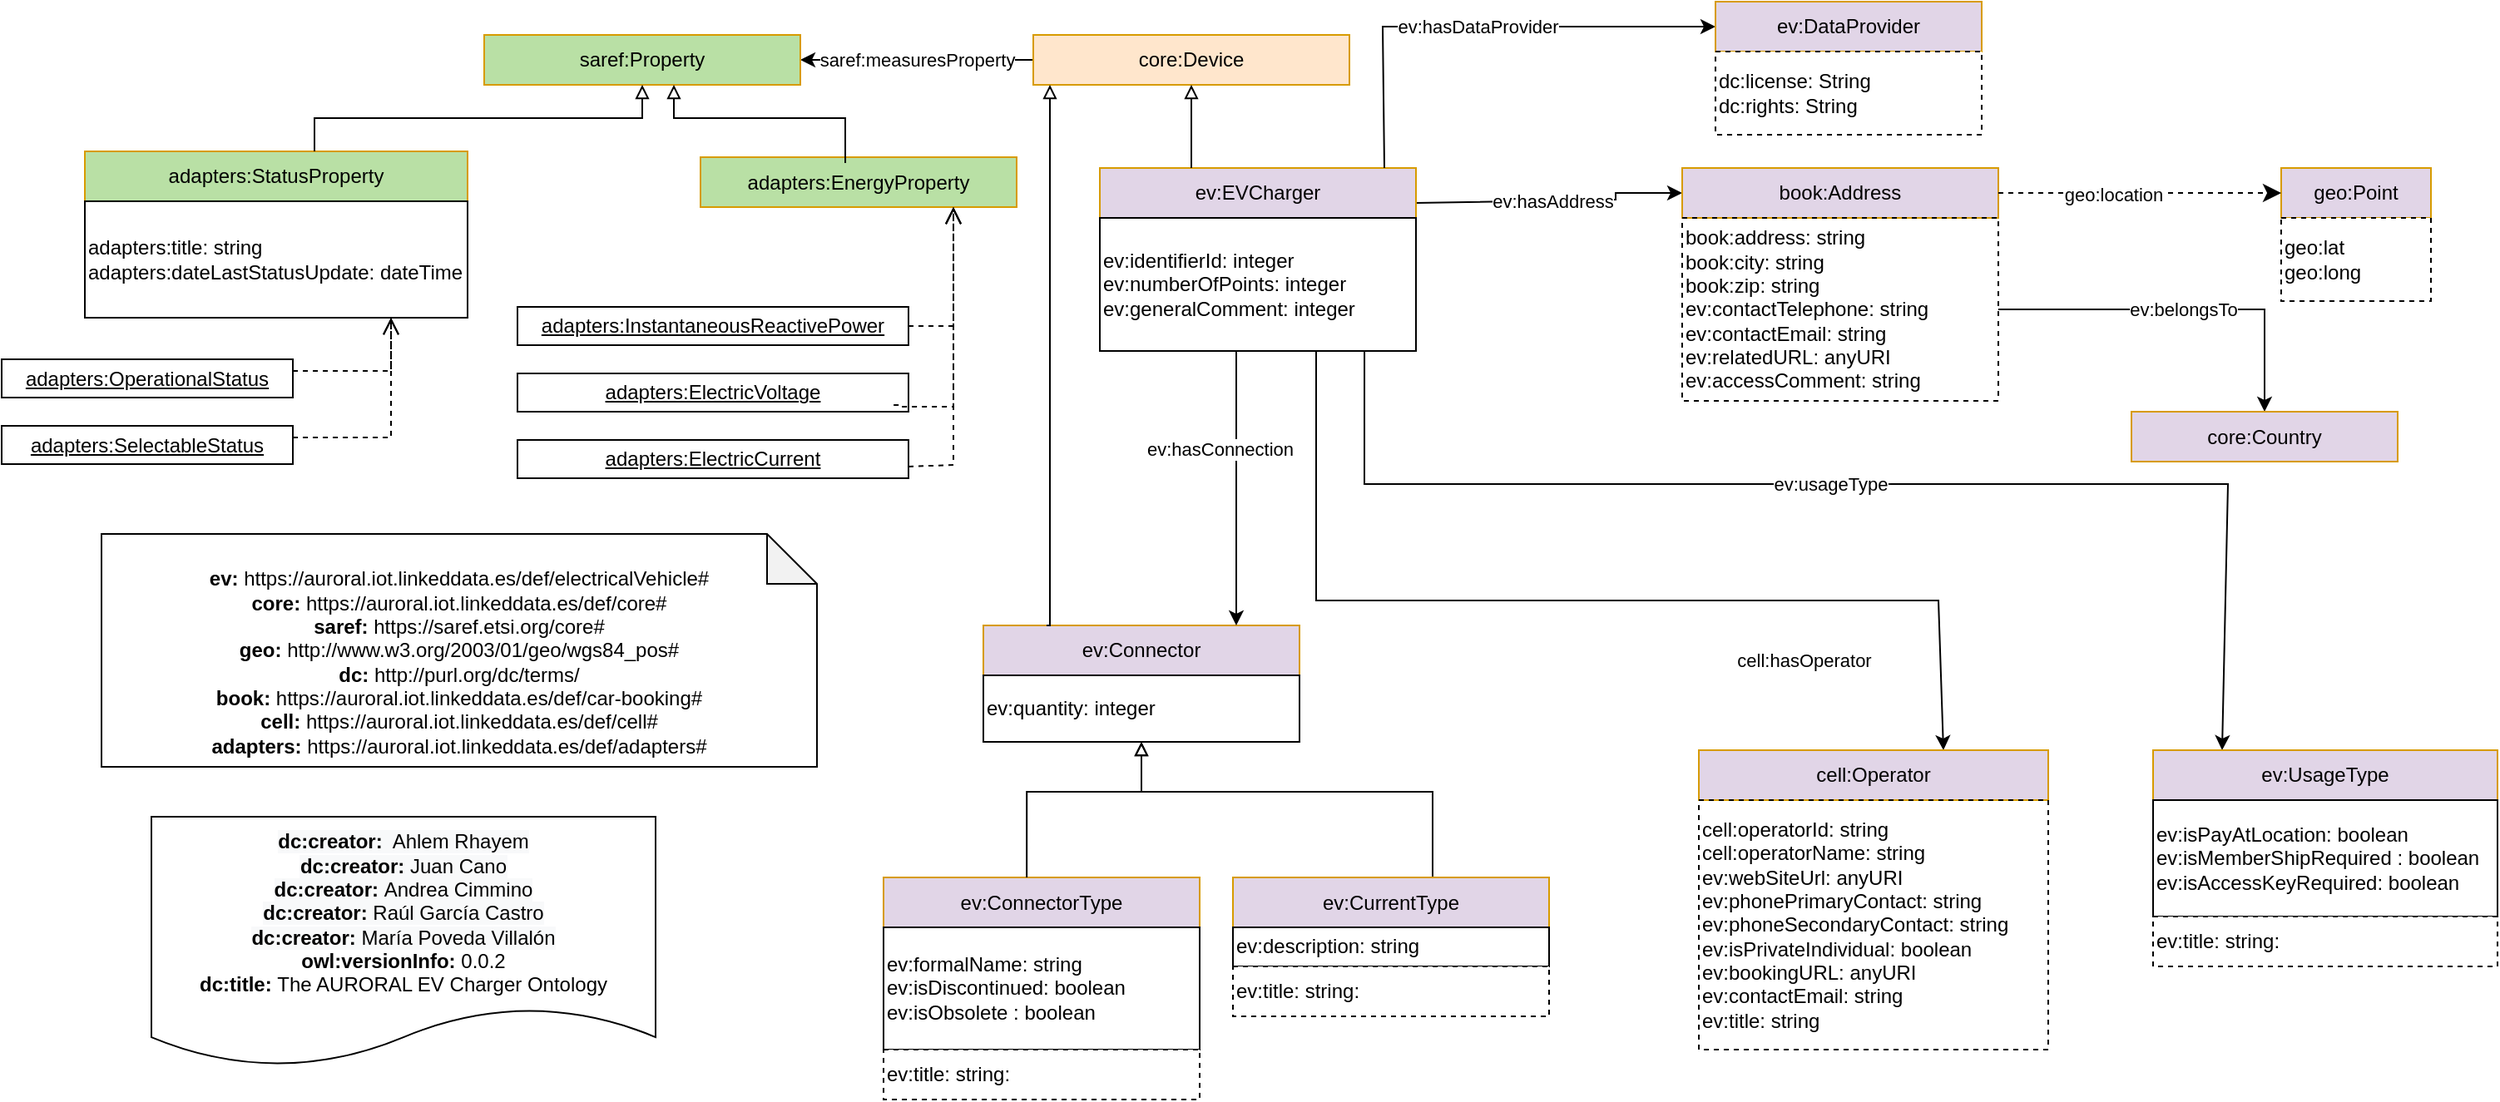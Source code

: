 <mxfile version="17.4.2" type="device"><diagram id="FtQPcsIA7nXHHIvg-dsf" name="Page-1"><mxGraphModel dx="3191" dy="3128" grid="1" gridSize="10" guides="1" tooltips="1" connect="1" arrows="1" fold="1" page="1" pageScale="1" pageWidth="850" pageHeight="1100" math="0" shadow="0"><root><mxCell id="0"/><mxCell id="1" parent="0"/><mxCell id="6MZKaC47TY0cpeMNS0Ag-40" value="saref:measuresProperty" style="edgeStyle=orthogonalEdgeStyle;rounded=0;orthogonalLoop=1;jettySize=auto;html=1;entryX=1;entryY=0.5;entryDx=0;entryDy=0;" parent="1" source="p1HTta9-cbz10aNvC2H5-1" target="6MZKaC47TY0cpeMNS0Ag-35" edge="1"><mxGeometry relative="1" as="geometry"><mxPoint x="-595" y="-1095" as="targetPoint"/></mxGeometry></mxCell><mxCell id="p1HTta9-cbz10aNvC2H5-1" value="core:Device" style="rounded=0;whiteSpace=wrap;html=1;snapToPoint=1;points=[[0.1,0],[0.2,0],[0.3,0],[0.4,0],[0.5,0],[0.6,0],[0.7,0],[0.8,0],[0.9,0],[0,0.1],[0,0.3],[0,0.5],[0,0.7],[0,0.9],[0.1,1],[0.2,1],[0.3,1],[0.4,1],[0.5,1],[0.6,1],[0.7,1],[0.8,1],[0.9,1],[1,0.1],[1,0.3],[1,0.5],[1,0.7],[1,0.9]];fillColor=#ffe6cc;strokeColor=#d79b00;shadow=0;" parent="1" vertex="1"><mxGeometry x="-480" y="-1110" width="190" height="30" as="geometry"/></mxCell><mxCell id="p1HTta9-cbz10aNvC2H5-25" value="ev:hasAddress" style="edgeStyle=orthogonalEdgeStyle;rounded=0;orthogonalLoop=1;jettySize=auto;html=1;" parent="1" source="p1HTta9-cbz10aNvC2H5-2" target="p1HTta9-cbz10aNvC2H5-21" edge="1"><mxGeometry relative="1" as="geometry"><mxPoint x="-90" y="-1011" as="targetPoint"/><mxPoint x="-250" y="-1011" as="sourcePoint"/><Array as="points"><mxPoint x="-130" y="-1011"/><mxPoint x="-130" y="-1015"/></Array></mxGeometry></mxCell><mxCell id="p1HTta9-cbz10aNvC2H5-2" value="ev:EVCharger" style="rounded=0;whiteSpace=wrap;html=1;snapToPoint=1;points=[[0.1,0],[0.2,0],[0.3,0],[0.4,0],[0.5,0],[0.6,0],[0.7,0],[0.8,0],[0.9,0],[0,0.1],[0,0.3],[0,0.5],[0,0.7],[0,0.9],[0.1,1],[0.2,1],[0.3,1],[0.4,1],[0.5,1],[0.6,1],[0.7,1],[0.8,1],[0.9,1],[1,0.1],[1,0.3],[1,0.5],[1,0.7],[1,0.9]];fillColor=#E1D5E7;strokeColor=#d79b00;shadow=0;" parent="1" vertex="1"><mxGeometry x="-440" y="-1030" width="190" height="30" as="geometry"/></mxCell><mxCell id="p1HTta9-cbz10aNvC2H5-9" value="ev:hasDataProvider" style="edgeStyle=orthogonalEdgeStyle;rounded=0;orthogonalLoop=1;jettySize=auto;html=1;" parent="1" source="p1HTta9-cbz10aNvC2H5-2" target="p1HTta9-cbz10aNvC2H5-10" edge="1"><mxGeometry relative="1" as="geometry"><mxPoint x="260" y="-1070" as="sourcePoint"/><mxPoint x="80" y="-1065" as="targetPoint"/><Array as="points"><mxPoint x="-270" y="-1115"/></Array></mxGeometry></mxCell><mxCell id="p1HTta9-cbz10aNvC2H5-17" value="" style="edgeStyle=orthogonalEdgeStyle;rounded=0;orthogonalLoop=1;jettySize=auto;html=1;exitX=0.7;exitY=1;exitDx=0;exitDy=0;" parent="1" source="p1HTta9-cbz10aNvC2H5-4" target="p1HTta9-cbz10aNvC2H5-7" edge="1"><mxGeometry relative="1" as="geometry"><mxPoint x="-345" y="-830" as="targetPoint"/><Array as="points"><mxPoint x="-310" y="-920"/><mxPoint x="-310" y="-770"/><mxPoint x="64" y="-770"/></Array></mxGeometry></mxCell><mxCell id="6MZKaC47TY0cpeMNS0Ag-14" value="cell:hasOperator" style="edgeLabel;html=1;align=center;verticalAlign=middle;resizable=0;points=[];" parent="p1HTta9-cbz10aNvC2H5-17" vertex="1" connectable="0"><mxGeometry x="0.333" y="-1" relative="1" as="geometry"><mxPoint x="34" y="35" as="offset"/></mxGeometry></mxCell><mxCell id="p1HTta9-cbz10aNvC2H5-19" value="" style="edgeStyle=orthogonalEdgeStyle;rounded=0;orthogonalLoop=1;jettySize=auto;html=1;exitX=0.837;exitY=1;exitDx=0;exitDy=0;exitPerimeter=0;" parent="1" source="p1HTta9-cbz10aNvC2H5-4" target="p1HTta9-cbz10aNvC2H5-14" edge="1"><mxGeometry relative="1" as="geometry"><mxPoint x="-135" y="-955" as="targetPoint"/><Array as="points"><mxPoint x="-281" y="-840"/><mxPoint x="238" y="-840"/></Array></mxGeometry></mxCell><mxCell id="6MZKaC47TY0cpeMNS0Ag-16" value="ev:usageType" style="edgeLabel;html=1;align=center;verticalAlign=middle;resizable=0;points=[];" parent="p1HTta9-cbz10aNvC2H5-19" vertex="1" connectable="0"><mxGeometry x="-0.504" y="5" relative="1" as="geometry"><mxPoint x="172" y="5" as="offset"/></mxGeometry></mxCell><mxCell id="p1HTta9-cbz10aNvC2H5-4" value="ev:identifierId: integer&amp;nbsp;&lt;br&gt;ev:numberOfPoints: integer&lt;br&gt;ev:generalComment: integer" style="rounded=0;whiteSpace=wrap;html=1;snapToPoint=1;points=[[0.1,0],[0.2,0],[0.3,0],[0.4,0],[0.5,0],[0.6,0],[0.7,0],[0.8,0],[0.9,0],[0,0.1],[0,0.3],[0,0.5],[0,0.7],[0,0.9],[0.1,1],[0.2,1],[0.3,1],[0.4,1],[0.5,1],[0.6,1],[0.7,1],[0.8,1],[0.9,1],[1,0.1],[1,0.3],[1,0.5],[1,0.7],[1,0.9]];align=left;" parent="1" vertex="1"><mxGeometry x="-440" y="-1000" width="190" height="80" as="geometry"/></mxCell><mxCell id="p1HTta9-cbz10aNvC2H5-7" value="cell:Operator" style="rounded=0;whiteSpace=wrap;html=1;snapToPoint=1;points=[[0.1,0],[0.2,0],[0.3,0],[0.4,0],[0.5,0],[0.6,0],[0.7,0],[0.8,0],[0.9,0],[0,0.1],[0,0.3],[0,0.5],[0,0.7],[0,0.9],[0.1,1],[0.2,1],[0.3,1],[0.4,1],[0.5,1],[0.6,1],[0.7,1],[0.8,1],[0.9,1],[1,0.1],[1,0.3],[1,0.5],[1,0.7],[1,0.9]];fillColor=#E1D5E7;strokeColor=#d79b00;shadow=0;" parent="1" vertex="1"><mxGeometry x="-80" y="-680" width="210" height="30" as="geometry"/></mxCell><mxCell id="p1HTta9-cbz10aNvC2H5-10" value="ev:DataProvider" style="rounded=0;whiteSpace=wrap;html=1;snapToPoint=1;points=[[0.1,0],[0.2,0],[0.3,0],[0.4,0],[0.5,0],[0.6,0],[0.7,0],[0.8,0],[0.9,0],[0,0.1],[0,0.3],[0,0.5],[0,0.7],[0,0.9],[0.1,1],[0.2,1],[0.3,1],[0.4,1],[0.5,1],[0.6,1],[0.7,1],[0.8,1],[0.9,1],[1,0.1],[1,0.3],[1,0.5],[1,0.7],[1,0.9]];fillColor=#E1D5E7;strokeColor=#d79b00;shadow=0;" parent="1" vertex="1"><mxGeometry x="-70" y="-1130" width="160" height="30" as="geometry"/></mxCell><mxCell id="p1HTta9-cbz10aNvC2H5-14" value="&lt;span style=&quot;font-weight: normal&quot;&gt;ev:UsageType&lt;/span&gt;" style="rounded=0;whiteSpace=wrap;html=1;snapToPoint=1;points=[[0.1,0],[0.2,0],[0.3,0],[0.4,0],[0.5,0],[0.6,0],[0.7,0],[0.8,0],[0.9,0],[0,0.1],[0,0.3],[0,0.5],[0,0.7],[0,0.9],[0.1,1],[0.2,1],[0.3,1],[0.4,1],[0.5,1],[0.6,1],[0.7,1],[0.8,1],[0.9,1],[1,0.1],[1,0.3],[1,0.5],[1,0.7],[1,0.9]];fillColor=#E1D5E7;strokeColor=#d79b00;shadow=0;fontStyle=1" parent="1" vertex="1"><mxGeometry x="193" y="-680" width="207" height="30" as="geometry"/></mxCell><mxCell id="p1HTta9-cbz10aNvC2H5-20" value="ev:isPayAtLocation: boolean&lt;br&gt;ev:isMemberShipRequired : boolean&lt;br&gt;ev:isAccessKeyRequired: boolean&amp;nbsp;&lt;br&gt;" style="rounded=0;whiteSpace=wrap;html=1;snapToPoint=1;points=[[0.1,0],[0.2,0],[0.3,0],[0.4,0],[0.5,0],[0.6,0],[0.7,0],[0.8,0],[0.9,0],[0,0.1],[0,0.3],[0,0.5],[0,0.7],[0,0.9],[0.1,1],[0.2,1],[0.3,1],[0.4,1],[0.5,1],[0.6,1],[0.7,1],[0.8,1],[0.9,1],[1,0.1],[1,0.3],[1,0.5],[1,0.7],[1,0.9]];align=left;" parent="1" vertex="1"><mxGeometry x="193" y="-650" width="207" height="70" as="geometry"/></mxCell><mxCell id="p1HTta9-cbz10aNvC2H5-21" value="book:Address" style="rounded=0;whiteSpace=wrap;html=1;snapToPoint=1;points=[[0.1,0],[0.2,0],[0.3,0],[0.4,0],[0.5,0],[0.6,0],[0.7,0],[0.8,0],[0.9,0],[0,0.1],[0,0.3],[0,0.5],[0,0.7],[0,0.9],[0.1,1],[0.2,1],[0.3,1],[0.4,1],[0.5,1],[0.6,1],[0.7,1],[0.8,1],[0.9,1],[1,0.1],[1,0.3],[1,0.5],[1,0.7],[1,0.9]];fillColor=#E1D5E7;strokeColor=#d79b00;shadow=0;" parent="1" vertex="1"><mxGeometry x="-90" y="-1030" width="190" height="30" as="geometry"/></mxCell><mxCell id="6MZKaC47TY0cpeMNS0Ag-43" value="ev:belongsTo" style="edgeStyle=orthogonalEdgeStyle;rounded=0;orthogonalLoop=1;jettySize=auto;html=1;" parent="1" source="6MZKaC47TY0cpeMNS0Ag-47" target="p1HTta9-cbz10aNvC2H5-26" edge="1"><mxGeometry relative="1" as="geometry"><mxPoint x="95.06" y="-904.96" as="sourcePoint"/><Array as="points"><mxPoint x="260" y="-945"/></Array></mxGeometry></mxCell><mxCell id="p1HTta9-cbz10aNvC2H5-26" value="core:Country" style="rounded=0;whiteSpace=wrap;html=1;snapToPoint=1;points=[[0.1,0],[0.2,0],[0.3,0],[0.4,0],[0.5,0],[0.6,0],[0.7,0],[0.8,0],[0.9,0],[0,0.1],[0,0.3],[0,0.5],[0,0.7],[0,0.9],[0.1,1],[0.2,1],[0.3,1],[0.4,1],[0.5,1],[0.6,1],[0.7,1],[0.8,1],[0.9,1],[1,0.1],[1,0.3],[1,0.5],[1,0.7],[1,0.9]];fillColor=#E1D5E7;strokeColor=#d79b00;shadow=0;" parent="1" vertex="1"><mxGeometry x="180" y="-883.5" width="160" height="30" as="geometry"/></mxCell><mxCell id="p1HTta9-cbz10aNvC2H5-33" value="geo:Point" style="rounded=0;whiteSpace=wrap;html=1;snapToPoint=1;points=[[0.1,0],[0.2,0],[0.3,0],[0.4,0],[0.5,0],[0.6,0],[0.7,0],[0.8,0],[0.9,0],[0,0.1],[0,0.3],[0,0.5],[0,0.7],[0,0.9],[0.1,1],[0.2,1],[0.3,1],[0.4,1],[0.5,1],[0.6,1],[0.7,1],[0.8,1],[0.9,1],[1,0.1],[1,0.3],[1,0.5],[1,0.7],[1,0.9]];fillColor=#E1D5E7;strokeColor=#d79b00;shadow=0;" parent="1" vertex="1"><mxGeometry x="270" y="-1030" width="90" height="30" as="geometry"/></mxCell><mxCell id="p1HTta9-cbz10aNvC2H5-40" value="ev:Connector" style="rounded=0;whiteSpace=wrap;html=1;snapToPoint=1;points=[[0.1,0],[0.2,0],[0.3,0],[0.4,0],[0.5,0],[0.6,0],[0.7,0],[0.8,0],[0.9,0],[0,0.1],[0,0.3],[0,0.5],[0,0.7],[0,0.9],[0.1,1],[0.2,1],[0.3,1],[0.4,1],[0.5,1],[0.6,1],[0.7,1],[0.8,1],[0.9,1],[1,0.1],[1,0.3],[1,0.5],[1,0.7],[1,0.9]];fillColor=#E1D5E7;strokeColor=#d79b00;shadow=0;" parent="1" vertex="1"><mxGeometry x="-510" y="-755" width="190" height="30" as="geometry"/></mxCell><mxCell id="p1HTta9-cbz10aNvC2H5-42" value="ev:ConnectorType" style="rounded=0;whiteSpace=wrap;html=1;snapToPoint=1;points=[[0.1,0],[0.2,0],[0.3,0],[0.4,0],[0.5,0],[0.6,0],[0.7,0],[0.8,0],[0.9,0],[0,0.1],[0,0.3],[0,0.5],[0,0.7],[0,0.9],[0.1,1],[0.2,1],[0.3,1],[0.4,1],[0.5,1],[0.6,1],[0.7,1],[0.8,1],[0.9,1],[1,0.1],[1,0.3],[1,0.5],[1,0.7],[1,0.9]];fillColor=#E1D5E7;strokeColor=#d79b00;shadow=0;" parent="1" vertex="1"><mxGeometry x="-570" y="-603.5" width="190" height="30" as="geometry"/></mxCell><mxCell id="p1HTta9-cbz10aNvC2H5-45" value="adapters:StatusProperty" style="rounded=0;whiteSpace=wrap;html=1;snapToPoint=1;points=[[0.1,0],[0.2,0],[0.3,0],[0.4,0],[0.5,0],[0.6,0],[0.7,0],[0.8,0],[0.9,0],[0,0.1],[0,0.3],[0,0.5],[0,0.7],[0,0.9],[0.1,1],[0.2,1],[0.3,1],[0.4,1],[0.5,1],[0.6,1],[0.7,1],[0.8,1],[0.9,1],[1,0.1],[1,0.3],[1,0.5],[1,0.7],[1,0.9]];fillColor=#B9E0A5;strokeColor=#d79b00;shadow=0;" parent="1" vertex="1"><mxGeometry x="-1050" y="-1040" width="230" height="30" as="geometry"/></mxCell><mxCell id="p1HTta9-cbz10aNvC2H5-47" value="adapters:title: string&lt;br&gt;adapters:dateLastStatusUpdate: dateTime" style="rounded=0;whiteSpace=wrap;html=1;snapToPoint=1;points=[[0.1,0],[0.2,0],[0.3,0],[0.4,0],[0.5,0],[0.6,0],[0.7,0],[0.8,0],[0.9,0],[0,0.1],[0,0.3],[0,0.5],[0,0.7],[0,0.9],[0.1,1],[0.2,1],[0.3,1],[0.4,1],[0.5,1],[0.6,1],[0.7,1],[0.8,1],[0.9,1],[1,0.1],[1,0.3],[1,0.5],[1,0.7],[1,0.9]];align=left;" parent="1" vertex="1"><mxGeometry x="-1050" y="-1010" width="230" height="70" as="geometry"/></mxCell><mxCell id="p1HTta9-cbz10aNvC2H5-49" value="" style="edgeStyle=orthogonalEdgeStyle;rounded=0;orthogonalLoop=1;jettySize=auto;html=1;exitX=0.474;exitY=1;exitDx=0;exitDy=0;exitPerimeter=0;entryX=0.8;entryY=0;entryDx=0;entryDy=0;" parent="1" source="p1HTta9-cbz10aNvC2H5-4" target="p1HTta9-cbz10aNvC2H5-40" edge="1"><mxGeometry relative="1" as="geometry"><mxPoint x="-390" y="-910" as="sourcePoint"/><mxPoint x="-390" y="-790" as="targetPoint"/><Array as="points"><mxPoint x="-358" y="-920"/></Array></mxGeometry></mxCell><mxCell id="6MZKaC47TY0cpeMNS0Ag-15" value="ev:hasConnection" style="edgeLabel;html=1;align=center;verticalAlign=middle;resizable=0;points=[];" parent="p1HTta9-cbz10aNvC2H5-49" vertex="1" connectable="0"><mxGeometry x="-0.238" y="1" relative="1" as="geometry"><mxPoint x="-11" y="1.06" as="offset"/></mxGeometry></mxCell><mxCell id="p1HTta9-cbz10aNvC2H5-51" value="ev:formalName: string&lt;br&gt;ev:isDiscontinued: boolean&lt;br&gt;ev:isObsolete : boolean" style="rounded=0;whiteSpace=wrap;html=1;snapToPoint=1;points=[[0.1,0],[0.2,0],[0.3,0],[0.4,0],[0.5,0],[0.6,0],[0.7,0],[0.8,0],[0.9,0],[0,0.1],[0,0.3],[0,0.5],[0,0.7],[0,0.9],[0.1,1],[0.2,1],[0.3,1],[0.4,1],[0.5,1],[0.6,1],[0.7,1],[0.8,1],[0.9,1],[1,0.1],[1,0.3],[1,0.5],[1,0.7],[1,0.9]];align=left;" parent="1" vertex="1"><mxGeometry x="-570" y="-573.5" width="190" height="73.5" as="geometry"/></mxCell><mxCell id="p1HTta9-cbz10aNvC2H5-52" value="adapters:EnergyProperty" style="rounded=0;whiteSpace=wrap;html=1;snapToPoint=1;points=[[0.1,0],[0.2,0],[0.3,0],[0.4,0],[0.5,0],[0.6,0],[0.7,0],[0.8,0],[0.9,0],[0,0.1],[0,0.3],[0,0.5],[0,0.7],[0,0.9],[0.1,1],[0.2,1],[0.3,1],[0.4,1],[0.5,1],[0.6,1],[0.7,1],[0.8,1],[0.9,1],[1,0.1],[1,0.3],[1,0.5],[1,0.7],[1,0.9]];fillColor=#B9E0A5;strokeColor=#d79b00;shadow=0;" parent="1" vertex="1"><mxGeometry x="-680" y="-1036.5" width="190" height="30" as="geometry"/></mxCell><mxCell id="p1HTta9-cbz10aNvC2H5-56" value="&lt;u&gt;adapters:InstantaneousReactivePower&lt;/u&gt;" style="rounded=0;whiteSpace=wrap;html=1;snapToPoint=1;points=[[0.1,0],[0.2,0],[0.3,0],[0.4,0],[0.5,0],[0.6,0],[0.7,0],[0.8,0],[0.9,0],[0,0.1],[0,0.3],[0,0.5],[0,0.7],[0,0.9],[0.1,1],[0.2,1],[0.3,1],[0.4,1],[0.5,1],[0.6,1],[0.7,1],[0.8,1],[0.9,1],[1,0.1],[1,0.3],[1,0.5],[1,0.7],[1,0.9]];" parent="1" vertex="1"><mxGeometry x="-790" y="-946.5" width="235" height="23" as="geometry"/></mxCell><mxCell id="p1HTta9-cbz10aNvC2H5-57" value="" style="endArrow=open;html=1;fontColor=#000099;endFill=0;dashed=1;endSize=8;edgeStyle=orthogonalEdgeStyle;arcSize=0;entryX=0.8;entryY=1;entryDx=0;entryDy=0;" parent="1" source="p1HTta9-cbz10aNvC2H5-56" target="p1HTta9-cbz10aNvC2H5-52" edge="1"><mxGeometry width="50" height="50" relative="1" as="geometry"><mxPoint x="-625" y="-916" as="sourcePoint"/><mxPoint x="-670" y="-1066.5" as="targetPoint"/><Array as="points"><mxPoint x="-528" y="-934.5"/></Array></mxGeometry></mxCell><mxCell id="p1HTta9-cbz10aNvC2H5-58" value="&lt;u&gt;adapters:ElectricVoltage&lt;/u&gt;" style="rounded=0;whiteSpace=wrap;html=1;snapToPoint=1;points=[[0.1,0],[0.2,0],[0.3,0],[0.4,0],[0.5,0],[0.6,0],[0.7,0],[0.8,0],[0.9,0],[0,0.1],[0,0.3],[0,0.5],[0,0.7],[0,0.9],[0.1,1],[0.2,1],[0.3,1],[0.4,1],[0.5,1],[0.6,1],[0.7,1],[0.8,1],[0.9,1],[1,0.1],[1,0.3],[1,0.5],[1,0.7],[1,0.9]];" parent="1" vertex="1"><mxGeometry x="-790" y="-906.5" width="235" height="23" as="geometry"/></mxCell><mxCell id="p1HTta9-cbz10aNvC2H5-59" value="&lt;u&gt;adapters:ElectricCurrent&lt;/u&gt;" style="rounded=0;whiteSpace=wrap;html=1;snapToPoint=1;points=[[0.1,0],[0.2,0],[0.3,0],[0.4,0],[0.5,0],[0.6,0],[0.7,0],[0.8,0],[0.9,0],[0,0.1],[0,0.3],[0,0.5],[0,0.7],[0,0.9],[0.1,1],[0.2,1],[0.3,1],[0.4,1],[0.5,1],[0.6,1],[0.7,1],[0.8,1],[0.9,1],[1,0.1],[1,0.3],[1,0.5],[1,0.7],[1,0.9]];fillColor=none;" parent="1" vertex="1"><mxGeometry x="-790" y="-866.5" width="235" height="23" as="geometry"/></mxCell><mxCell id="p1HTta9-cbz10aNvC2H5-62" value="" style="endArrow=open;html=1;fontColor=#000099;endFill=0;dashed=1;endSize=8;edgeStyle=orthogonalEdgeStyle;arcSize=0;exitX=0.962;exitY=0.826;exitDx=0;exitDy=0;exitPerimeter=0;" parent="1" source="p1HTta9-cbz10aNvC2H5-58" target="p1HTta9-cbz10aNvC2H5-52" edge="1"><mxGeometry width="50" height="50" relative="1" as="geometry"><mxPoint x="-555" y="-934.5" as="sourcePoint"/><mxPoint x="-528" y="-1006.5" as="targetPoint"/><Array as="points"><mxPoint x="-560" y="-887.5"/><mxPoint x="-560" y="-886.5"/><mxPoint x="-528" y="-886.5"/></Array></mxGeometry></mxCell><mxCell id="p1HTta9-cbz10aNvC2H5-63" value="" style="endArrow=open;html=1;fontColor=#000099;endFill=0;dashed=1;endSize=8;edgeStyle=orthogonalEdgeStyle;arcSize=0;" parent="1" source="p1HTta9-cbz10aNvC2H5-59" target="p1HTta9-cbz10aNvC2H5-52" edge="1"><mxGeometry width="50" height="50" relative="1" as="geometry"><mxPoint x="-555" y="-851.5" as="sourcePoint"/><mxPoint x="-528" y="-923.5" as="targetPoint"/><Array as="points"><mxPoint x="-528" y="-851.5"/></Array></mxGeometry></mxCell><mxCell id="6MZKaC47TY0cpeMNS0Ag-1" value="ev:quantity: integer" style="rounded=0;whiteSpace=wrap;html=1;snapToPoint=1;points=[[0.1,0],[0.2,0],[0.3,0],[0.4,0],[0.5,0],[0.6,0],[0.7,0],[0.8,0],[0.9,0],[0,0.1],[0,0.3],[0,0.5],[0,0.7],[0,0.9],[0.1,1],[0.2,1],[0.3,1],[0.4,1],[0.5,1],[0.6,1],[0.7,1],[0.8,1],[0.9,1],[1,0.1],[1,0.3],[1,0.5],[1,0.7],[1,0.9]];align=left;" parent="1" vertex="1"><mxGeometry x="-510" y="-725" width="190" height="40" as="geometry"/></mxCell><mxCell id="6MZKaC47TY0cpeMNS0Ag-17" style="edgeStyle=orthogonalEdgeStyle;rounded=0;orthogonalLoop=1;jettySize=auto;html=1;fontSize=11;endArrow=block;endFill=0;exitX=0.453;exitY=0;exitDx=0;exitDy=0;exitPerimeter=0;" parent="1" source="p1HTta9-cbz10aNvC2H5-42" target="6MZKaC47TY0cpeMNS0Ag-1" edge="1"><mxGeometry relative="1" as="geometry"><mxPoint x="-420" y="-625" as="sourcePoint"/><mxPoint x="-420" y="-685" as="targetPoint"/><Array as="points"><mxPoint x="-484" y="-655"/><mxPoint x="-415" y="-655"/></Array></mxGeometry></mxCell><mxCell id="6MZKaC47TY0cpeMNS0Ag-18" value="&lt;div&gt;&lt;span&gt;dc:license: String&lt;/span&gt;&lt;/div&gt;&lt;div&gt;&lt;span&gt;dc:rights: String&lt;/span&gt;&lt;/div&gt;" style="rounded=0;whiteSpace=wrap;html=1;snapToPoint=1;points=[[0.1,0],[0.2,0],[0.3,0],[0.4,0],[0.5,0],[0.6,0],[0.7,0],[0.8,0],[0.9,0],[0,0.1],[0,0.3],[0,0.5],[0,0.7],[0,0.9],[0.1,1],[0.2,1],[0.3,1],[0.4,1],[0.5,1],[0.6,1],[0.7,1],[0.8,1],[0.9,1],[1,0.1],[1,0.3],[1,0.5],[1,0.7],[1,0.9]];dashed=1;align=left;" parent="1" vertex="1"><mxGeometry x="-70" y="-1100" width="160" height="50" as="geometry"/></mxCell><mxCell id="6MZKaC47TY0cpeMNS0Ag-22" style="edgeStyle=orthogonalEdgeStyle;rounded=0;orthogonalLoop=1;jettySize=auto;html=1;fontSize=11;endArrow=block;endFill=0;exitX=0.653;exitY=0.15;exitDx=0;exitDy=0;exitPerimeter=0;" parent="1" source="6MZKaC47TY0cpeMNS0Ag-23" target="6MZKaC47TY0cpeMNS0Ag-1" edge="1"><mxGeometry relative="1" as="geometry"><mxPoint x="-240" y="-615" as="sourcePoint"/><mxPoint x="-405" y="-675" as="targetPoint"/><Array as="points"><mxPoint x="-240" y="-599"/><mxPoint x="-240" y="-655"/><mxPoint x="-415" y="-655"/></Array></mxGeometry></mxCell><mxCell id="6MZKaC47TY0cpeMNS0Ag-23" value="ev:CurrentType" style="rounded=0;whiteSpace=wrap;html=1;snapToPoint=1;points=[[0.1,0],[0.2,0],[0.3,0],[0.4,0],[0.5,0],[0.6,0],[0.7,0],[0.8,0],[0.9,0],[0,0.1],[0,0.3],[0,0.5],[0,0.7],[0,0.9],[0.1,1],[0.2,1],[0.3,1],[0.4,1],[0.5,1],[0.6,1],[0.7,1],[0.8,1],[0.9,1],[1,0.1],[1,0.3],[1,0.5],[1,0.7],[1,0.9]];fillColor=#E1D5E7;strokeColor=#d79b00;shadow=0;" parent="1" vertex="1"><mxGeometry x="-360" y="-603.5" width="190" height="30" as="geometry"/></mxCell><mxCell id="6MZKaC47TY0cpeMNS0Ag-24" value="ev:description: string&lt;br&gt;" style="rounded=0;whiteSpace=wrap;html=1;snapToPoint=1;points=[[0.1,0],[0.2,0],[0.3,0],[0.4,0],[0.5,0],[0.6,0],[0.7,0],[0.8,0],[0.9,0],[0,0.1],[0,0.3],[0,0.5],[0,0.7],[0,0.9],[0.1,1],[0.2,1],[0.3,1],[0.4,1],[0.5,1],[0.6,1],[0.7,1],[0.8,1],[0.9,1],[1,0.1],[1,0.3],[1,0.5],[1,0.7],[1,0.9]];align=left;" parent="1" vertex="1"><mxGeometry x="-360" y="-573.5" width="190" height="23.5" as="geometry"/></mxCell><mxCell id="6MZKaC47TY0cpeMNS0Ag-28" value="&lt;u&gt;adapters:OperationalStatus&lt;/u&gt;" style="rounded=0;whiteSpace=wrap;html=1;snapToPoint=1;points=[[0.1,0],[0.2,0],[0.3,0],[0.4,0],[0.5,0],[0.6,0],[0.7,0],[0.8,0],[0.9,0],[0,0.1],[0,0.3],[0,0.5],[0,0.7],[0,0.9],[0.1,1],[0.2,1],[0.3,1],[0.4,1],[0.5,1],[0.6,1],[0.7,1],[0.8,1],[0.9,1],[1,0.1],[1,0.3],[1,0.5],[1,0.7],[1,0.9]];" parent="1" vertex="1"><mxGeometry x="-1100" y="-915" width="175" height="23" as="geometry"/></mxCell><mxCell id="6MZKaC47TY0cpeMNS0Ag-29" value="&lt;u&gt;adapters:SelectableStatus&lt;/u&gt;" style="rounded=0;whiteSpace=wrap;html=1;snapToPoint=1;points=[[0.1,0],[0.2,0],[0.3,0],[0.4,0],[0.5,0],[0.6,0],[0.7,0],[0.8,0],[0.9,0],[0,0.1],[0,0.3],[0,0.5],[0,0.7],[0,0.9],[0.1,1],[0.2,1],[0.3,1],[0.4,1],[0.5,1],[0.6,1],[0.7,1],[0.8,1],[0.9,1],[1,0.1],[1,0.3],[1,0.5],[1,0.7],[1,0.9]];" parent="1" vertex="1"><mxGeometry x="-1100" y="-875" width="175" height="23" as="geometry"/></mxCell><mxCell id="6MZKaC47TY0cpeMNS0Ag-30" value="" style="endArrow=open;html=1;fontColor=#000099;endFill=0;dashed=1;endSize=8;edgeStyle=orthogonalEdgeStyle;arcSize=0;entryX=0.8;entryY=1;entryDx=0;entryDy=0;" parent="1" source="6MZKaC47TY0cpeMNS0Ag-28" target="p1HTta9-cbz10aNvC2H5-47" edge="1"><mxGeometry width="50" height="50" relative="1" as="geometry"><mxPoint x="-918.5" y="-908" as="sourcePoint"/><mxPoint x="-882" y="-940" as="targetPoint"/><Array as="points"><mxPoint x="-866" y="-908"/></Array></mxGeometry></mxCell><mxCell id="6MZKaC47TY0cpeMNS0Ag-31" value="" style="endArrow=open;html=1;fontColor=#000099;endFill=0;dashed=1;endSize=8;edgeStyle=orthogonalEdgeStyle;arcSize=0;entryX=0.8;entryY=1;entryDx=0;entryDy=0;" parent="1" source="6MZKaC47TY0cpeMNS0Ag-29" target="p1HTta9-cbz10aNvC2H5-47" edge="1"><mxGeometry width="50" height="50" relative="1" as="geometry"><mxPoint x="-925" y="-868" as="sourcePoint"/><mxPoint x="-882" y="-940" as="targetPoint"/><Array as="points"><mxPoint x="-866" y="-868"/></Array></mxGeometry></mxCell><mxCell id="6MZKaC47TY0cpeMNS0Ag-35" value="saref:Property" style="rounded=0;whiteSpace=wrap;html=1;snapToPoint=1;points=[[0.1,0],[0.2,0],[0.3,0],[0.4,0],[0.5,0],[0.6,0],[0.7,0],[0.8,0],[0.9,0],[0,0.1],[0,0.3],[0,0.5],[0,0.7],[0,0.9],[0.1,1],[0.2,1],[0.3,1],[0.4,1],[0.5,1],[0.6,1],[0.7,1],[0.8,1],[0.9,1],[1,0.1],[1,0.3],[1,0.5],[1,0.7],[1,0.9]];fillColor=#B9E0A5;strokeColor=#d79b00;shadow=0;" parent="1" vertex="1"><mxGeometry x="-810" y="-1110" width="190" height="30" as="geometry"/></mxCell><mxCell id="6MZKaC47TY0cpeMNS0Ag-36" style="edgeStyle=orthogonalEdgeStyle;rounded=0;orthogonalLoop=1;jettySize=auto;html=1;fontSize=11;endArrow=block;endFill=0;exitX=0.458;exitY=0.117;exitDx=0;exitDy=0;exitPerimeter=0;" parent="1" source="p1HTta9-cbz10aNvC2H5-52" target="6MZKaC47TY0cpeMNS0Ag-35" edge="1"><mxGeometry relative="1" as="geometry"><mxPoint x="-590.0" y="-1050" as="sourcePoint"/><mxPoint x="-696" y="-1080" as="targetPoint"/><Array as="points"><mxPoint x="-593" y="-1060"/><mxPoint x="-696" y="-1060"/></Array></mxGeometry></mxCell><mxCell id="6MZKaC47TY0cpeMNS0Ag-37" style="edgeStyle=orthogonalEdgeStyle;rounded=0;orthogonalLoop=1;jettySize=auto;html=1;fontSize=11;endArrow=block;endFill=0;exitX=0.6;exitY=0;exitDx=0;exitDy=0;" parent="1" source="p1HTta9-cbz10aNvC2H5-45" target="6MZKaC47TY0cpeMNS0Ag-35" edge="1"><mxGeometry relative="1" as="geometry"><mxPoint x="-922" y="-1030" as="sourcePoint"/><mxPoint x="-696" y="-1080" as="targetPoint"/><Array as="points"><mxPoint x="-912" y="-1060"/><mxPoint x="-715" y="-1060"/></Array></mxGeometry></mxCell><mxCell id="6MZKaC47TY0cpeMNS0Ag-38" style="edgeStyle=orthogonalEdgeStyle;rounded=0;orthogonalLoop=1;jettySize=auto;html=1;fontSize=11;endArrow=block;endFill=0;" parent="1" target="p1HTta9-cbz10aNvC2H5-1" edge="1"><mxGeometry relative="1" as="geometry"><mxPoint x="-385" y="-1030" as="sourcePoint"/><mxPoint x="-370" y="-1068" as="targetPoint"/><Array as="points"><mxPoint x="-385" y="-1030"/></Array></mxGeometry></mxCell><mxCell id="6MZKaC47TY0cpeMNS0Ag-41" style="edgeStyle=orthogonalEdgeStyle;rounded=0;orthogonalLoop=1;jettySize=auto;html=1;fontSize=11;endArrow=block;endFill=0;exitX=0.2;exitY=0;exitDx=0;exitDy=0;" parent="1" source="p1HTta9-cbz10aNvC2H5-40" edge="1"><mxGeometry relative="1" as="geometry"><mxPoint x="-430" y="-1030" as="sourcePoint"/><mxPoint x="-470" y="-1080" as="targetPoint"/><Array as="points"><mxPoint x="-470" y="-755"/></Array></mxGeometry></mxCell><mxCell id="6MZKaC47TY0cpeMNS0Ag-47" value="book:address: string&lt;br&gt;book:city: string&lt;br&gt;book:zip: string&lt;br&gt;ev:contactTelephone: string&lt;br&gt;ev:contactEmail: string&lt;br&gt;ev:relatedURL: anyURI&lt;br&gt;ev:accessComment: string&amp;nbsp;" style="rounded=0;whiteSpace=wrap;html=1;snapToPoint=1;points=[[0.1,0],[0.2,0],[0.3,0],[0.4,0],[0.5,0],[0.6,0],[0.7,0],[0.8,0],[0.9,0],[0,0.1],[0,0.3],[0,0.5],[0,0.7],[0,0.9],[0.1,1],[0.2,1],[0.3,1],[0.4,1],[0.5,1],[0.6,1],[0.7,1],[0.8,1],[0.9,1],[1,0.1],[1,0.3],[1,0.5],[1,0.7],[1,0.9]];dashed=1;fillColor=none;align=left;" parent="1" vertex="1"><mxGeometry x="-90" y="-1000" width="190" height="110" as="geometry"/></mxCell><mxCell id="6MZKaC47TY0cpeMNS0Ag-49" value="cell:operatorId: string&lt;br&gt;cell:operatorName: string&lt;br&gt;ev:webSiteUrl: anyURI&lt;br&gt;ev:phonePrimaryContact: string&lt;br&gt;ev:phoneSecondaryContact: string&lt;br&gt;ev:isPrivateIndividual: boolean&lt;br&gt;ev:bookingURL: anyURI&lt;br&gt;ev:contactEmail: string&lt;br&gt;ev:title: string&amp;nbsp;&amp;nbsp;" style="rounded=0;whiteSpace=wrap;html=1;snapToPoint=1;points=[[0.1,0],[0.2,0],[0.3,0],[0.4,0],[0.5,0],[0.6,0],[0.7,0],[0.8,0],[0.9,0],[0,0.1],[0,0.3],[0,0.5],[0,0.7],[0,0.9],[0.1,1],[0.2,1],[0.3,1],[0.4,1],[0.5,1],[0.6,1],[0.7,1],[0.8,1],[0.9,1],[1,0.1],[1,0.3],[1,0.5],[1,0.7],[1,0.9]];dashed=1;fillColor=none;align=left;" parent="1" vertex="1"><mxGeometry x="-80" y="-650" width="210" height="150" as="geometry"/></mxCell><mxCell id="vIRY-c5-sKx3VxB9fUDV-1" value="&lt;div&gt;&amp;nbsp;&lt;/div&gt;&lt;b&gt;ev:&lt;/b&gt; https://auroral.iot.linkeddata.es/def/electricalVehicle#&lt;br&gt;&lt;b&gt;core:&amp;nbsp;&lt;/b&gt;https://auroral.iot.linkeddata.es/def/core#&lt;br&gt;&lt;b&gt;saref:&lt;/b&gt; https://saref.etsi.org/core#&lt;br&gt;&lt;b&gt;geo:&lt;/b&gt; http://www.w3.org/2003/01/geo/wgs84_pos#&lt;br&gt;&lt;b&gt;dc:&lt;/b&gt; http://purl.org/dc/terms/&lt;br&gt;&lt;b&gt;book:&lt;/b&gt; https://auroral.iot.linkeddata.es/def/car-booking#&lt;br&gt;&lt;b&gt;cell:&lt;/b&gt; https://auroral.iot.linkeddata.es/def/cell#&lt;br&gt;&lt;b&gt;adapters:&lt;/b&gt; https://auroral.iot.linkeddata.es/def/adapters#" style="shape=note;whiteSpace=wrap;html=1;backgroundOutline=1;darkOpacity=0.05;" vertex="1" parent="1"><mxGeometry x="-1040" y="-810" width="430" height="140" as="geometry"/></mxCell><mxCell id="vIRY-c5-sKx3VxB9fUDV-2" value="&lt;div&gt;&lt;span style=&quot;background-color: rgb(248 , 249 , 250)&quot;&gt;&lt;b&gt;dc:creator:&amp;nbsp;&lt;/b&gt; Ahlem Rhayem&lt;/span&gt;&lt;br&gt;&lt;/div&gt;&lt;div&gt;&lt;span style=&quot;background-color: rgb(248 , 249 , 250)&quot;&gt;&lt;b&gt;dc:creator:&lt;/b&gt; Juan Cano&lt;/span&gt;&lt;span style=&quot;background-color: rgb(248 , 249 , 250)&quot;&gt;&lt;br&gt;&lt;/span&gt;&lt;/div&gt;&lt;div&gt;&lt;span style=&quot;background-color: rgb(248 , 249 , 250)&quot;&gt;&lt;b&gt;dc:creator:&amp;nbsp;&lt;/b&gt;Andrea Cimmino&lt;/span&gt;&lt;span style=&quot;background-color: rgb(248 , 249 , 250)&quot;&gt;&lt;br&gt;&lt;/span&gt;&lt;/div&gt;&lt;div&gt;&lt;span style=&quot;background-color: rgb(248 , 249 , 250)&quot;&gt;&lt;b&gt;dc:creator:&lt;/b&gt; Raúl García Castro&lt;/span&gt;&lt;span style=&quot;background-color: rgb(248 , 249 , 250)&quot;&gt;&lt;br&gt;&lt;/span&gt;&lt;/div&gt;&lt;div&gt;&lt;span style=&quot;background-color: rgb(248 , 249 , 250)&quot;&gt;&lt;b&gt;dc:creator:&lt;/b&gt; María Poveda Villalón&lt;/span&gt;&lt;span style=&quot;background-color: rgb(248 , 249 , 250)&quot;&gt;&lt;br&gt;&lt;/span&gt;&lt;/div&gt;&lt;div&gt;&lt;b&gt;owl:versionInfo:&lt;/b&gt; 0.0.2&lt;/div&gt;&lt;div&gt;&lt;b&gt;dc:title:&lt;/b&gt;&amp;nbsp;The AURORAL EV Charger Ontology&lt;/div&gt;" style="shape=document;whiteSpace=wrap;html=1;boundedLbl=1;labelBackgroundColor=#ffffff;strokeColor=#000000;fontSize=12;fontColor=#000000;size=0.233;" vertex="1" parent="1"><mxGeometry x="-1010" y="-640" width="303" height="150" as="geometry"/></mxCell><mxCell id="vIRY-c5-sKx3VxB9fUDV-3" value="&lt;div&gt;geo:lat&lt;/div&gt;&lt;div&gt;geo:long&lt;/div&gt;" style="rounded=0;whiteSpace=wrap;html=1;snapToPoint=1;points=[[0.1,0],[0.2,0],[0.3,0],[0.4,0],[0.5,0],[0.6,0],[0.7,0],[0.8,0],[0.9,0],[0,0.1],[0,0.3],[0,0.5],[0,0.7],[0,0.9],[0.1,1],[0.2,1],[0.3,1],[0.4,1],[0.5,1],[0.6,1],[0.7,1],[0.8,1],[0.9,1],[1,0.1],[1,0.3],[1,0.5],[1,0.7],[1,0.9]];dashed=1;align=left;" vertex="1" parent="1"><mxGeometry x="270" y="-1000" width="90" height="50" as="geometry"/></mxCell><mxCell id="vIRY-c5-sKx3VxB9fUDV-6" value="" style="endArrow=classic;html=1;exitX=1;exitY=0.5;exitDx=0;exitDy=0;endSize=8;dashed=1;arcSize=0;rounded=0;" edge="1" source="p1HTta9-cbz10aNvC2H5-21" target="p1HTta9-cbz10aNvC2H5-33" parent="1"><mxGeometry width="50" height="50" relative="1" as="geometry"><mxPoint x="140" y="-1011" as="sourcePoint"/><mxPoint x="314" y="-1011" as="targetPoint"/></mxGeometry></mxCell><mxCell id="vIRY-c5-sKx3VxB9fUDV-7" value="&lt;div&gt;geo:location&lt;/div&gt;" style="edgeLabel;html=1;align=center;verticalAlign=middle;resizable=0;points=[];" vertex="1" connectable="0" parent="vIRY-c5-sKx3VxB9fUDV-6"><mxGeometry x="-0.191" y="-1" relative="1" as="geometry"><mxPoint as="offset"/></mxGeometry></mxCell><mxCell id="vIRY-c5-sKx3VxB9fUDV-8" value="&lt;div&gt;ev:title: string&lt;span&gt;:&lt;/span&gt;&lt;/div&gt;" style="rounded=0;whiteSpace=wrap;html=1;snapToPoint=1;points=[[0.1,0],[0.2,0],[0.3,0],[0.4,0],[0.5,0],[0.6,0],[0.7,0],[0.8,0],[0.9,0],[0,0.1],[0,0.3],[0,0.5],[0,0.7],[0,0.9],[0.1,1],[0.2,1],[0.3,1],[0.4,1],[0.5,1],[0.6,1],[0.7,1],[0.8,1],[0.9,1],[1,0.1],[1,0.3],[1,0.5],[1,0.7],[1,0.9]];dashed=1;align=left;" vertex="1" parent="1"><mxGeometry x="-360" y="-550" width="190" height="30" as="geometry"/></mxCell><mxCell id="vIRY-c5-sKx3VxB9fUDV-9" value="&lt;div&gt;ev:title: string&lt;span&gt;:&lt;/span&gt;&lt;/div&gt;" style="rounded=0;whiteSpace=wrap;html=1;snapToPoint=1;points=[[0.1,0],[0.2,0],[0.3,0],[0.4,0],[0.5,0],[0.6,0],[0.7,0],[0.8,0],[0.9,0],[0,0.1],[0,0.3],[0,0.5],[0,0.7],[0,0.9],[0.1,1],[0.2,1],[0.3,1],[0.4,1],[0.5,1],[0.6,1],[0.7,1],[0.8,1],[0.9,1],[1,0.1],[1,0.3],[1,0.5],[1,0.7],[1,0.9]];dashed=1;align=left;" vertex="1" parent="1"><mxGeometry x="193" y="-580" width="207" height="30" as="geometry"/></mxCell><mxCell id="vIRY-c5-sKx3VxB9fUDV-10" value="&lt;div&gt;ev:title: string&lt;span&gt;:&lt;/span&gt;&lt;/div&gt;" style="rounded=0;whiteSpace=wrap;html=1;snapToPoint=1;points=[[0.1,0],[0.2,0],[0.3,0],[0.4,0],[0.5,0],[0.6,0],[0.7,0],[0.8,0],[0.9,0],[0,0.1],[0,0.3],[0,0.5],[0,0.7],[0,0.9],[0.1,1],[0.2,1],[0.3,1],[0.4,1],[0.5,1],[0.6,1],[0.7,1],[0.8,1],[0.9,1],[1,0.1],[1,0.3],[1,0.5],[1,0.7],[1,0.9]];dashed=1;align=left;" vertex="1" parent="1"><mxGeometry x="-570" y="-500" width="190" height="30" as="geometry"/></mxCell></root></mxGraphModel></diagram></mxfile>